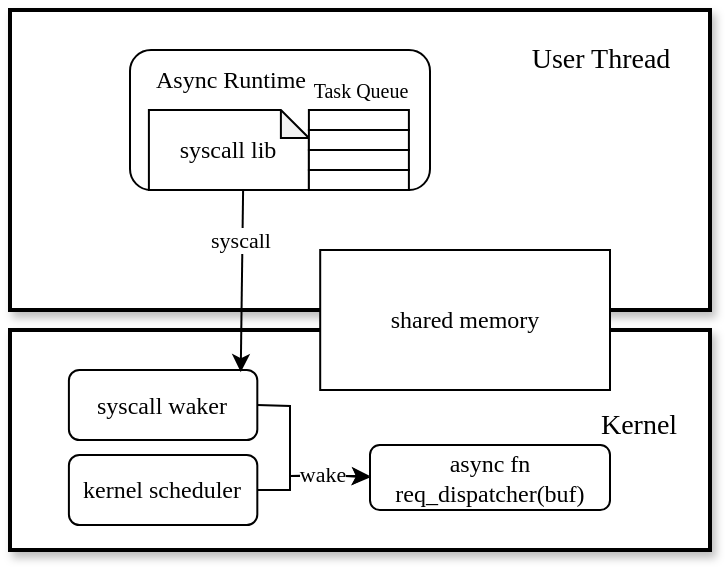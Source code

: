 <mxfile version="26.0.6">
  <diagram name="第 1 页" id="iVk1J7P7cYxJScOk8Zi-">
    <mxGraphModel dx="849" dy="-3005" grid="1" gridSize="10" guides="1" tooltips="1" connect="1" arrows="1" fold="1" page="1" pageScale="1" pageWidth="827" pageHeight="1169" math="0" shadow="0">
      <root>
        <mxCell id="0" />
        <mxCell id="1" parent="0" />
        <mxCell id="D1pdrLAlCAPpk1rX8jFY-2" value="" style="rounded=0;whiteSpace=wrap;html=1;strokeWidth=2;container=0;shadow=1;" vertex="1" parent="1">
          <mxGeometry x="100" y="4220" width="350" height="150" as="geometry" />
        </mxCell>
        <mxCell id="D1pdrLAlCAPpk1rX8jFY-4" value="" style="rounded=0;whiteSpace=wrap;html=1;strokeWidth=2;container=0;shadow=1;" vertex="1" parent="1">
          <mxGeometry x="100" y="4380" width="350" height="110" as="geometry" />
        </mxCell>
        <mxCell id="D1pdrLAlCAPpk1rX8jFY-7" value="" style="rounded=1;whiteSpace=wrap;html=1;" vertex="1" parent="1">
          <mxGeometry x="160" y="4240" width="150" height="70" as="geometry" />
        </mxCell>
        <mxCell id="D1pdrLAlCAPpk1rX8jFY-9" value="&lt;font face=&quot;Times New Roman&quot;&gt;Async Runtime&lt;/font&gt;" style="text;html=1;align=center;verticalAlign=middle;resizable=0;points=[];autosize=1;strokeColor=none;fillColor=none;" vertex="1" parent="1">
          <mxGeometry x="160.0" y="4240" width="100" height="30" as="geometry" />
        </mxCell>
        <mxCell id="D1pdrLAlCAPpk1rX8jFY-11" value="&lt;font face=&quot;Times New Roman&quot;&gt;syscall waker&lt;/font&gt;" style="rounded=1;whiteSpace=wrap;html=1;" vertex="1" parent="1">
          <mxGeometry x="129.45" y="4400" width="94.21" height="35" as="geometry" />
        </mxCell>
        <mxCell id="D1pdrLAlCAPpk1rX8jFY-12" value="" style="endArrow=classic;html=1;rounded=0;exitX=0.377;exitY=1.005;exitDx=0;exitDy=0;exitPerimeter=0;entryX=0.912;entryY=0.031;entryDx=0;entryDy=0;entryPerimeter=0;" edge="1" parent="1" source="D1pdrLAlCAPpk1rX8jFY-7" target="D1pdrLAlCAPpk1rX8jFY-11">
          <mxGeometry width="50" height="50" relative="1" as="geometry">
            <mxPoint x="390" y="4440" as="sourcePoint" />
            <mxPoint x="207" y="4420" as="targetPoint" />
          </mxGeometry>
        </mxCell>
        <mxCell id="D1pdrLAlCAPpk1rX8jFY-13" value="&lt;font face=&quot;Times New Roman&quot;&gt;syscall&lt;/font&gt;" style="edgeLabel;html=1;align=center;verticalAlign=middle;resizable=0;points=[];" vertex="1" connectable="0" parent="D1pdrLAlCAPpk1rX8jFY-12">
          <mxGeometry x="-0.468" y="-1" relative="1" as="geometry">
            <mxPoint as="offset" />
          </mxGeometry>
        </mxCell>
        <mxCell id="D1pdrLAlCAPpk1rX8jFY-14" value="&lt;font face=&quot;Times New Roman&quot;&gt;async fn req_&lt;/font&gt;&lt;span style=&quot;font-family: &amp;quot;Times New Roman&amp;quot;;&quot;&gt;dispatcher&lt;/span&gt;&lt;font face=&quot;Times New Roman&quot;&gt;(buf)&lt;/font&gt;" style="rounded=1;whiteSpace=wrap;html=1;" vertex="1" parent="1">
          <mxGeometry x="280" y="4437.5" width="120" height="32.5" as="geometry" />
        </mxCell>
        <mxCell id="D1pdrLAlCAPpk1rX8jFY-15" value="&lt;font face=&quot;Times New Roman&quot;&gt;syscall lib&lt;/font&gt;" style="shape=note;whiteSpace=wrap;html=1;backgroundOutline=1;darkOpacity=0.05;size=14;" vertex="1" parent="1">
          <mxGeometry x="169.45" y="4270" width="80" height="40" as="geometry" />
        </mxCell>
        <mxCell id="D1pdrLAlCAPpk1rX8jFY-16" value="" style="rounded=0;whiteSpace=wrap;html=1;" vertex="1" parent="1">
          <mxGeometry x="249.45" y="4270" width="50" height="10" as="geometry" />
        </mxCell>
        <mxCell id="D1pdrLAlCAPpk1rX8jFY-17" value="" style="rounded=0;whiteSpace=wrap;html=1;" vertex="1" parent="1">
          <mxGeometry x="249.45" y="4280" width="50" height="10" as="geometry" />
        </mxCell>
        <mxCell id="D1pdrLAlCAPpk1rX8jFY-18" value="" style="rounded=0;whiteSpace=wrap;html=1;" vertex="1" parent="1">
          <mxGeometry x="249.45" y="4290" width="50" height="10" as="geometry" />
        </mxCell>
        <mxCell id="D1pdrLAlCAPpk1rX8jFY-19" value="" style="rounded=0;whiteSpace=wrap;html=1;" vertex="1" parent="1">
          <mxGeometry x="249.45" y="4300" width="50" height="10" as="geometry" />
        </mxCell>
        <mxCell id="D1pdrLAlCAPpk1rX8jFY-20" value="&lt;font style=&quot;font-size: 10px;&quot; face=&quot;Times New Roman&quot;&gt;Task Queue&lt;/font&gt;" style="text;html=1;align=center;verticalAlign=middle;resizable=0;points=[];autosize=1;strokeColor=none;fillColor=none;" vertex="1" parent="1">
          <mxGeometry x="240" y="4245" width="70" height="30" as="geometry" />
        </mxCell>
        <mxCell id="D1pdrLAlCAPpk1rX8jFY-35" value="" style="endArrow=classic;html=1;rounded=0;exitX=1;exitY=0.5;exitDx=0;exitDy=0;entryX=0;entryY=0.5;entryDx=0;entryDy=0;" edge="1" parent="1" source="D1pdrLAlCAPpk1rX8jFY-11" target="D1pdrLAlCAPpk1rX8jFY-14">
          <mxGeometry width="50" height="50" relative="1" as="geometry">
            <mxPoint x="390" y="4402.5" as="sourcePoint" />
            <mxPoint x="440" y="4352.5" as="targetPoint" />
            <Array as="points">
              <mxPoint x="240" y="4418" />
              <mxPoint x="240" y="4453" />
              <mxPoint x="260" y="4452.5" />
            </Array>
          </mxGeometry>
        </mxCell>
        <mxCell id="D1pdrLAlCAPpk1rX8jFY-38" value="&lt;font face=&quot;Times New Roman&quot;&gt;shared memory&lt;/font&gt;" style="rounded=0;whiteSpace=wrap;html=1;" vertex="1" parent="1">
          <mxGeometry x="255.1" y="4340" width="144.9" height="70" as="geometry" />
        </mxCell>
        <mxCell id="D1pdrLAlCAPpk1rX8jFY-41" value="" style="edgeStyle=orthogonalEdgeStyle;rounded=0;orthogonalLoop=1;jettySize=auto;html=1;" edge="1" parent="1" source="D1pdrLAlCAPpk1rX8jFY-43" target="D1pdrLAlCAPpk1rX8jFY-14">
          <mxGeometry relative="1" as="geometry">
            <Array as="points">
              <mxPoint x="240" y="4460" />
              <mxPoint x="240" y="4453" />
            </Array>
          </mxGeometry>
        </mxCell>
        <mxCell id="D1pdrLAlCAPpk1rX8jFY-42" value="&lt;font face=&quot;Times New Roman&quot;&gt;wake&lt;/font&gt;" style="edgeLabel;html=1;align=center;verticalAlign=middle;resizable=0;points=[];" vertex="1" connectable="0" parent="D1pdrLAlCAPpk1rX8jFY-41">
          <mxGeometry x="0.247" y="1" relative="1" as="geometry">
            <mxPoint as="offset" />
          </mxGeometry>
        </mxCell>
        <mxCell id="D1pdrLAlCAPpk1rX8jFY-43" value="&lt;font face=&quot;Times New Roman&quot;&gt;kernel scheduler&lt;/font&gt;" style="rounded=1;whiteSpace=wrap;html=1;" vertex="1" parent="1">
          <mxGeometry x="129.45" y="4442.5" width="94.21" height="35" as="geometry" />
        </mxCell>
        <mxCell id="D1pdrLAlCAPpk1rX8jFY-45" value="&lt;font style=&quot;font-size: 14px;&quot; face=&quot;Times New Roman&quot;&gt;User Thread&lt;/font&gt;" style="text;html=1;align=center;verticalAlign=middle;resizable=0;points=[];autosize=1;strokeColor=none;fillColor=none;" vertex="1" parent="1">
          <mxGeometry x="350" y="4230" width="90" height="30" as="geometry" />
        </mxCell>
        <mxCell id="D1pdrLAlCAPpk1rX8jFY-46" value="&lt;font style=&quot;font-size: 14px;&quot; face=&quot;Times New Roman&quot;&gt;Kernel&lt;/font&gt;" style="text;html=1;align=center;verticalAlign=middle;resizable=0;points=[];autosize=1;strokeColor=none;fillColor=none;" vertex="1" parent="1">
          <mxGeometry x="384" y="4412.5" width="60" height="30" as="geometry" />
        </mxCell>
      </root>
    </mxGraphModel>
  </diagram>
</mxfile>

